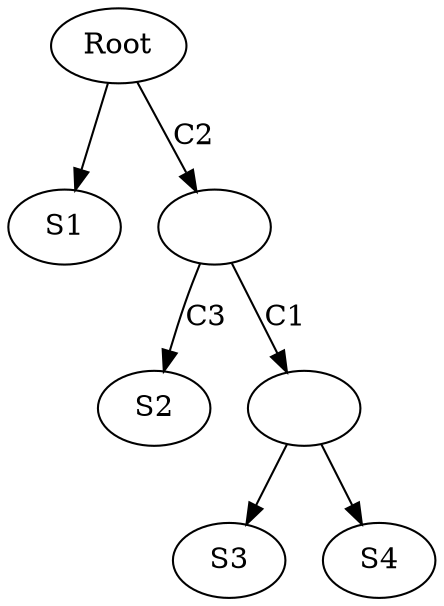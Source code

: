 digraph {
    0 [ label ="Root"]
    1 [ label ="S1"]
    2 [ label =""]
    3 [ label ="S2"]
    4 [ label =""]
    5 [ label ="S3"]
    6 [ label ="S4"]
    0 -> 1 [ label =""]
    0 -> 2 [ label ="C2"]
    2 -> 3 [ label ="C3"]
    2 -> 4 [ label ="C1"]
    4 -> 5 [ label =""]
    4 -> 6 [ label =""]
}